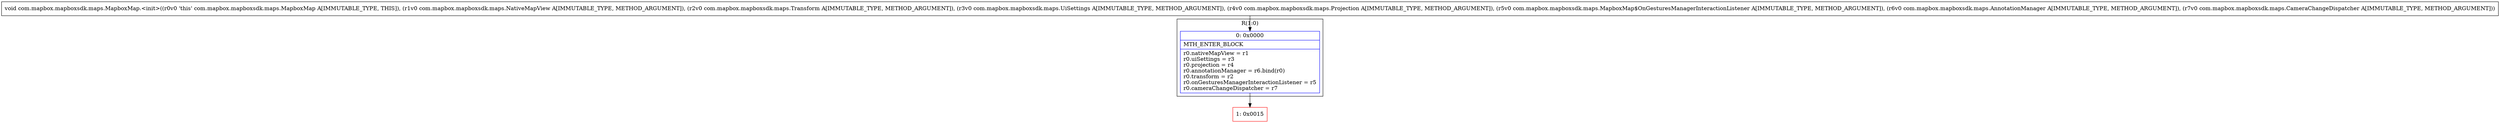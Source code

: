 digraph "CFG forcom.mapbox.mapboxsdk.maps.MapboxMap.\<init\>(Lcom\/mapbox\/mapboxsdk\/maps\/NativeMapView;Lcom\/mapbox\/mapboxsdk\/maps\/Transform;Lcom\/mapbox\/mapboxsdk\/maps\/UiSettings;Lcom\/mapbox\/mapboxsdk\/maps\/Projection;Lcom\/mapbox\/mapboxsdk\/maps\/MapboxMap$OnGesturesManagerInteractionListener;Lcom\/mapbox\/mapboxsdk\/maps\/AnnotationManager;Lcom\/mapbox\/mapboxsdk\/maps\/CameraChangeDispatcher;)V" {
subgraph cluster_Region_1260737999 {
label = "R(1:0)";
node [shape=record,color=blue];
Node_0 [shape=record,label="{0\:\ 0x0000|MTH_ENTER_BLOCK\l|r0.nativeMapView = r1\lr0.uiSettings = r3\lr0.projection = r4\lr0.annotationManager = r6.bind(r0)\lr0.transform = r2\lr0.onGesturesManagerInteractionListener = r5\lr0.cameraChangeDispatcher = r7\l}"];
}
Node_1 [shape=record,color=red,label="{1\:\ 0x0015}"];
MethodNode[shape=record,label="{void com.mapbox.mapboxsdk.maps.MapboxMap.\<init\>((r0v0 'this' com.mapbox.mapboxsdk.maps.MapboxMap A[IMMUTABLE_TYPE, THIS]), (r1v0 com.mapbox.mapboxsdk.maps.NativeMapView A[IMMUTABLE_TYPE, METHOD_ARGUMENT]), (r2v0 com.mapbox.mapboxsdk.maps.Transform A[IMMUTABLE_TYPE, METHOD_ARGUMENT]), (r3v0 com.mapbox.mapboxsdk.maps.UiSettings A[IMMUTABLE_TYPE, METHOD_ARGUMENT]), (r4v0 com.mapbox.mapboxsdk.maps.Projection A[IMMUTABLE_TYPE, METHOD_ARGUMENT]), (r5v0 com.mapbox.mapboxsdk.maps.MapboxMap$OnGesturesManagerInteractionListener A[IMMUTABLE_TYPE, METHOD_ARGUMENT]), (r6v0 com.mapbox.mapboxsdk.maps.AnnotationManager A[IMMUTABLE_TYPE, METHOD_ARGUMENT]), (r7v0 com.mapbox.mapboxsdk.maps.CameraChangeDispatcher A[IMMUTABLE_TYPE, METHOD_ARGUMENT])) }"];
MethodNode -> Node_0;
Node_0 -> Node_1;
}

